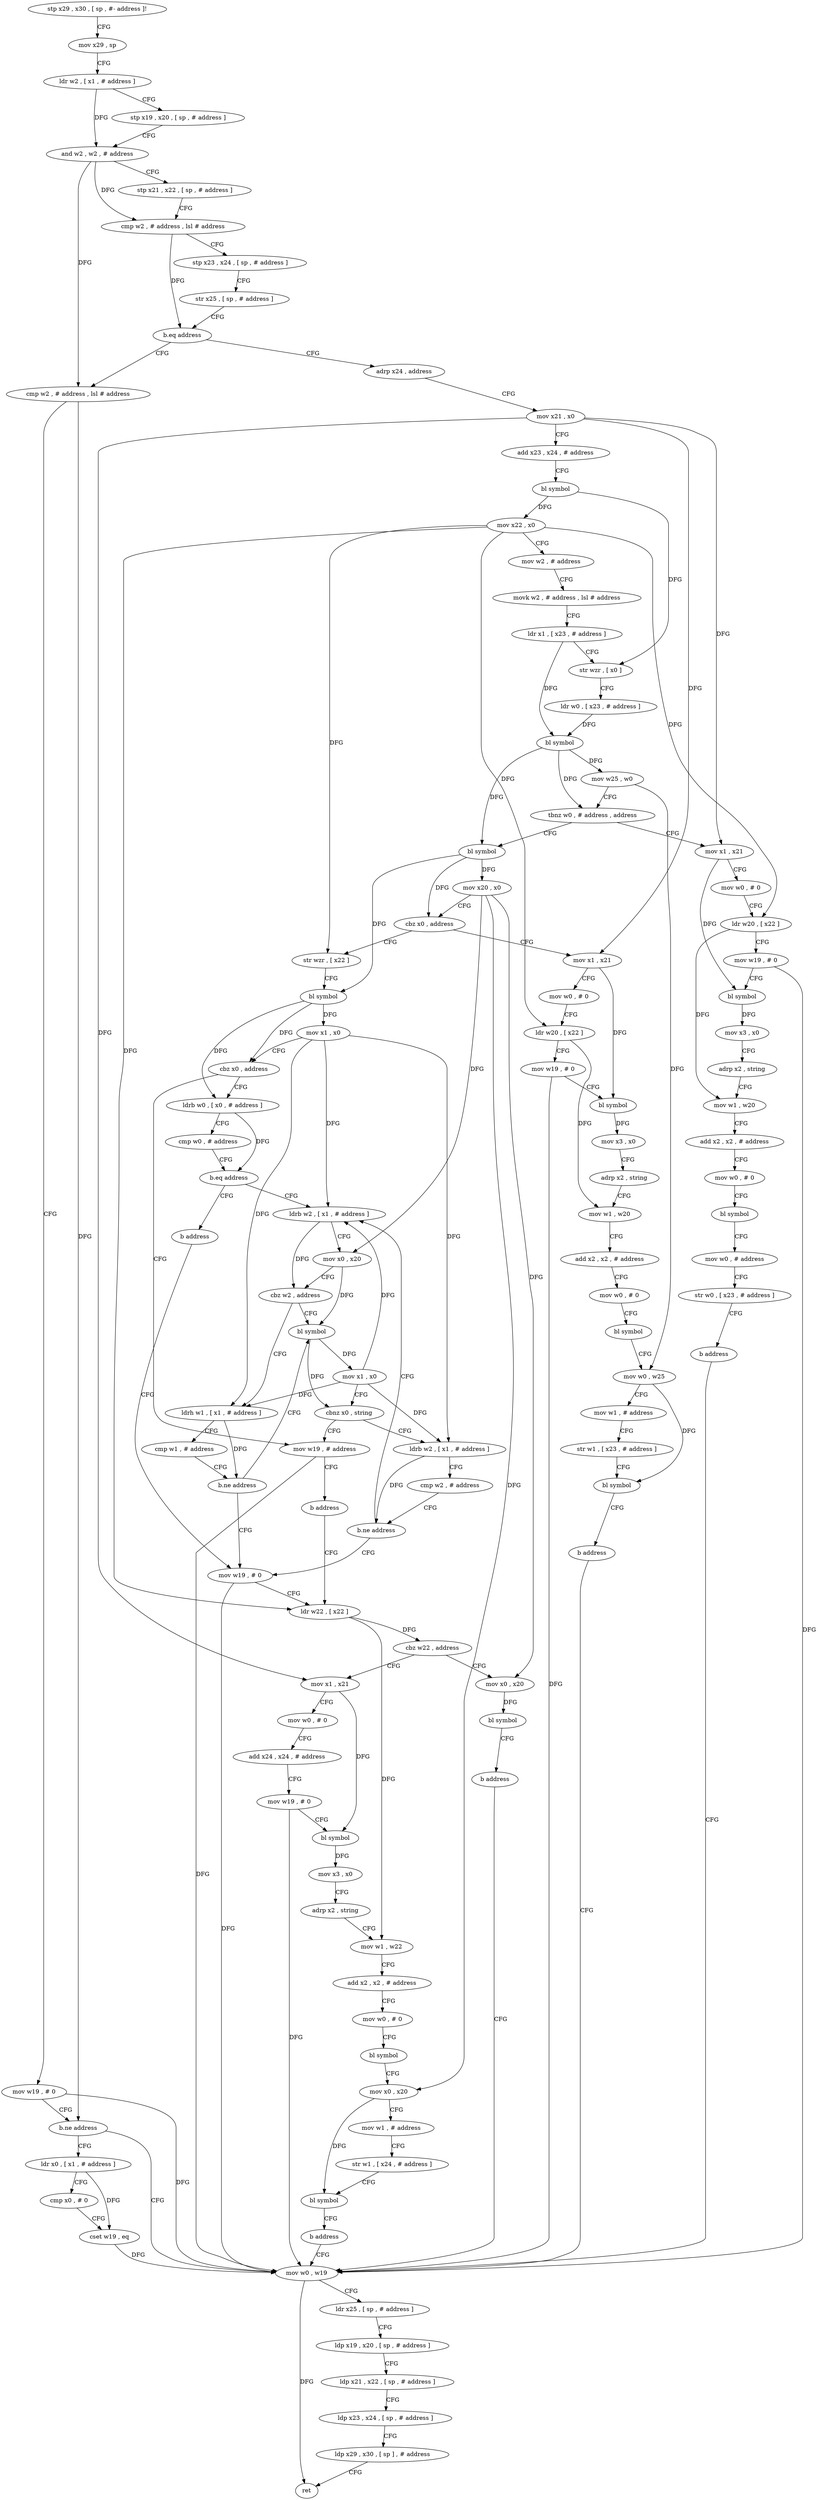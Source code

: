 digraph "func" {
"4214560" [label = "stp x29 , x30 , [ sp , #- address ]!" ]
"4214564" [label = "mov x29 , sp" ]
"4214568" [label = "ldr w2 , [ x1 , # address ]" ]
"4214572" [label = "stp x19 , x20 , [ sp , # address ]" ]
"4214576" [label = "and w2 , w2 , # address" ]
"4214580" [label = "stp x21 , x22 , [ sp , # address ]" ]
"4214584" [label = "cmp w2 , # address , lsl # address" ]
"4214588" [label = "stp x23 , x24 , [ sp , # address ]" ]
"4214592" [label = "str x25 , [ sp , # address ]" ]
"4214596" [label = "b.eq address" ]
"4214656" [label = "adrp x24 , address" ]
"4214600" [label = "cmp w2 , # address , lsl # address" ]
"4214660" [label = "mov x21 , x0" ]
"4214664" [label = "add x23 , x24 , # address" ]
"4214668" [label = "bl symbol" ]
"4214672" [label = "mov x22 , x0" ]
"4214676" [label = "mov w2 , # address" ]
"4214680" [label = "movk w2 , # address , lsl # address" ]
"4214684" [label = "ldr x1 , [ x23 , # address ]" ]
"4214688" [label = "str wzr , [ x0 ]" ]
"4214692" [label = "ldr w0 , [ x23 , # address ]" ]
"4214696" [label = "bl symbol" ]
"4214700" [label = "mov w25 , w0" ]
"4214704" [label = "tbnz w0 , # address , address" ]
"4214904" [label = "mov x1 , x21" ]
"4214708" [label = "bl symbol" ]
"4214604" [label = "mov w19 , # 0" ]
"4214608" [label = "b.ne address" ]
"4214624" [label = "mov w0 , w19" ]
"4214612" [label = "ldr x0 , [ x1 , # address ]" ]
"4214908" [label = "mov w0 , # 0" ]
"4214912" [label = "ldr w20 , [ x22 ]" ]
"4214916" [label = "mov w19 , # 0" ]
"4214920" [label = "bl symbol" ]
"4214924" [label = "mov x3 , x0" ]
"4214928" [label = "adrp x2 , string" ]
"4214932" [label = "mov w1 , w20" ]
"4214936" [label = "add x2 , x2 , # address" ]
"4214940" [label = "mov w0 , # 0" ]
"4214944" [label = "bl symbol" ]
"4214948" [label = "mov w0 , # address" ]
"4214952" [label = "str w0 , [ x23 , # address ]" ]
"4214956" [label = "b address" ]
"4214712" [label = "mov x20 , x0" ]
"4214716" [label = "cbz x0 , address" ]
"4214960" [label = "mov x1 , x21" ]
"4214720" [label = "str wzr , [ x22 ]" ]
"4214628" [label = "ldr x25 , [ sp , # address ]" ]
"4214632" [label = "ldp x19 , x20 , [ sp , # address ]" ]
"4214636" [label = "ldp x21 , x22 , [ sp , # address ]" ]
"4214640" [label = "ldp x23 , x24 , [ sp , # address ]" ]
"4214644" [label = "ldp x29 , x30 , [ sp ] , # address" ]
"4214648" [label = "ret" ]
"4214616" [label = "cmp x0 , # 0" ]
"4214620" [label = "cset w19 , eq" ]
"4214964" [label = "mov w0 , # 0" ]
"4214968" [label = "ldr w20 , [ x22 ]" ]
"4214972" [label = "mov w19 , # 0" ]
"4214976" [label = "bl symbol" ]
"4214980" [label = "mov x3 , x0" ]
"4214984" [label = "adrp x2 , string" ]
"4214988" [label = "mov w1 , w20" ]
"4214992" [label = "add x2 , x2 , # address" ]
"4214996" [label = "mov w0 , # 0" ]
"4215000" [label = "bl symbol" ]
"4215004" [label = "mov w0 , w25" ]
"4215008" [label = "mov w1 , # address" ]
"4215012" [label = "str w1 , [ x23 , # address ]" ]
"4215016" [label = "bl symbol" ]
"4215020" [label = "b address" ]
"4214724" [label = "bl symbol" ]
"4214728" [label = "mov x1 , x0" ]
"4214732" [label = "cbz x0 , address" ]
"4214800" [label = "mov w19 , # address" ]
"4214736" [label = "ldrb w0 , [ x0 , # address ]" ]
"4214804" [label = "b address" ]
"4214812" [label = "ldr w22 , [ x22 ]" ]
"4214740" [label = "cmp w0 , # address" ]
"4214744" [label = "b.eq address" ]
"4214764" [label = "ldrb w2 , [ x1 , # address ]" ]
"4214748" [label = "b address" ]
"4214816" [label = "cbz w22 , address" ]
"4214888" [label = "mov x0 , x20" ]
"4214820" [label = "mov x1 , x21" ]
"4214768" [label = "mov x0 , x20" ]
"4214772" [label = "cbz w2 , address" ]
"4214788" [label = "bl symbol" ]
"4214776" [label = "ldrh w1 , [ x1 , # address ]" ]
"4214808" [label = "mov w19 , # 0" ]
"4214892" [label = "bl symbol" ]
"4214896" [label = "b address" ]
"4214824" [label = "mov w0 , # 0" ]
"4214828" [label = "add x24 , x24 , # address" ]
"4214832" [label = "mov w19 , # 0" ]
"4214836" [label = "bl symbol" ]
"4214840" [label = "mov x3 , x0" ]
"4214844" [label = "adrp x2 , string" ]
"4214848" [label = "mov w1 , w22" ]
"4214852" [label = "add x2 , x2 , # address" ]
"4214856" [label = "mov w0 , # 0" ]
"4214860" [label = "bl symbol" ]
"4214864" [label = "mov x0 , x20" ]
"4214868" [label = "mov w1 , # address" ]
"4214872" [label = "str w1 , [ x24 , # address ]" ]
"4214876" [label = "bl symbol" ]
"4214880" [label = "b address" ]
"4214792" [label = "mov x1 , x0" ]
"4214796" [label = "cbnz x0 , string" ]
"4214752" [label = "ldrb w2 , [ x1 , # address ]" ]
"4214780" [label = "cmp w1 , # address" ]
"4214784" [label = "b.ne address" ]
"4214756" [label = "cmp w2 , # address" ]
"4214760" [label = "b.ne address" ]
"4214560" -> "4214564" [ label = "CFG" ]
"4214564" -> "4214568" [ label = "CFG" ]
"4214568" -> "4214572" [ label = "CFG" ]
"4214568" -> "4214576" [ label = "DFG" ]
"4214572" -> "4214576" [ label = "CFG" ]
"4214576" -> "4214580" [ label = "CFG" ]
"4214576" -> "4214584" [ label = "DFG" ]
"4214576" -> "4214600" [ label = "DFG" ]
"4214580" -> "4214584" [ label = "CFG" ]
"4214584" -> "4214588" [ label = "CFG" ]
"4214584" -> "4214596" [ label = "DFG" ]
"4214588" -> "4214592" [ label = "CFG" ]
"4214592" -> "4214596" [ label = "CFG" ]
"4214596" -> "4214656" [ label = "CFG" ]
"4214596" -> "4214600" [ label = "CFG" ]
"4214656" -> "4214660" [ label = "CFG" ]
"4214600" -> "4214604" [ label = "CFG" ]
"4214600" -> "4214608" [ label = "DFG" ]
"4214660" -> "4214664" [ label = "CFG" ]
"4214660" -> "4214904" [ label = "DFG" ]
"4214660" -> "4214960" [ label = "DFG" ]
"4214660" -> "4214820" [ label = "DFG" ]
"4214664" -> "4214668" [ label = "CFG" ]
"4214668" -> "4214672" [ label = "DFG" ]
"4214668" -> "4214688" [ label = "DFG" ]
"4214672" -> "4214676" [ label = "CFG" ]
"4214672" -> "4214912" [ label = "DFG" ]
"4214672" -> "4214968" [ label = "DFG" ]
"4214672" -> "4214720" [ label = "DFG" ]
"4214672" -> "4214812" [ label = "DFG" ]
"4214676" -> "4214680" [ label = "CFG" ]
"4214680" -> "4214684" [ label = "CFG" ]
"4214684" -> "4214688" [ label = "CFG" ]
"4214684" -> "4214696" [ label = "DFG" ]
"4214688" -> "4214692" [ label = "CFG" ]
"4214692" -> "4214696" [ label = "DFG" ]
"4214696" -> "4214700" [ label = "DFG" ]
"4214696" -> "4214704" [ label = "DFG" ]
"4214696" -> "4214708" [ label = "DFG" ]
"4214700" -> "4214704" [ label = "CFG" ]
"4214700" -> "4215004" [ label = "DFG" ]
"4214704" -> "4214904" [ label = "CFG" ]
"4214704" -> "4214708" [ label = "CFG" ]
"4214904" -> "4214908" [ label = "CFG" ]
"4214904" -> "4214920" [ label = "DFG" ]
"4214708" -> "4214712" [ label = "DFG" ]
"4214708" -> "4214716" [ label = "DFG" ]
"4214708" -> "4214724" [ label = "DFG" ]
"4214604" -> "4214608" [ label = "CFG" ]
"4214604" -> "4214624" [ label = "DFG" ]
"4214608" -> "4214624" [ label = "CFG" ]
"4214608" -> "4214612" [ label = "CFG" ]
"4214624" -> "4214628" [ label = "CFG" ]
"4214624" -> "4214648" [ label = "DFG" ]
"4214612" -> "4214616" [ label = "CFG" ]
"4214612" -> "4214620" [ label = "DFG" ]
"4214908" -> "4214912" [ label = "CFG" ]
"4214912" -> "4214916" [ label = "CFG" ]
"4214912" -> "4214932" [ label = "DFG" ]
"4214916" -> "4214920" [ label = "CFG" ]
"4214916" -> "4214624" [ label = "DFG" ]
"4214920" -> "4214924" [ label = "DFG" ]
"4214924" -> "4214928" [ label = "CFG" ]
"4214928" -> "4214932" [ label = "CFG" ]
"4214932" -> "4214936" [ label = "CFG" ]
"4214936" -> "4214940" [ label = "CFG" ]
"4214940" -> "4214944" [ label = "CFG" ]
"4214944" -> "4214948" [ label = "CFG" ]
"4214948" -> "4214952" [ label = "CFG" ]
"4214952" -> "4214956" [ label = "CFG" ]
"4214956" -> "4214624" [ label = "CFG" ]
"4214712" -> "4214716" [ label = "CFG" ]
"4214712" -> "4214768" [ label = "DFG" ]
"4214712" -> "4214888" [ label = "DFG" ]
"4214712" -> "4214864" [ label = "DFG" ]
"4214716" -> "4214960" [ label = "CFG" ]
"4214716" -> "4214720" [ label = "CFG" ]
"4214960" -> "4214964" [ label = "CFG" ]
"4214960" -> "4214976" [ label = "DFG" ]
"4214720" -> "4214724" [ label = "CFG" ]
"4214628" -> "4214632" [ label = "CFG" ]
"4214632" -> "4214636" [ label = "CFG" ]
"4214636" -> "4214640" [ label = "CFG" ]
"4214640" -> "4214644" [ label = "CFG" ]
"4214644" -> "4214648" [ label = "CFG" ]
"4214616" -> "4214620" [ label = "CFG" ]
"4214620" -> "4214624" [ label = "DFG" ]
"4214964" -> "4214968" [ label = "CFG" ]
"4214968" -> "4214972" [ label = "CFG" ]
"4214968" -> "4214988" [ label = "DFG" ]
"4214972" -> "4214976" [ label = "CFG" ]
"4214972" -> "4214624" [ label = "DFG" ]
"4214976" -> "4214980" [ label = "DFG" ]
"4214980" -> "4214984" [ label = "CFG" ]
"4214984" -> "4214988" [ label = "CFG" ]
"4214988" -> "4214992" [ label = "CFG" ]
"4214992" -> "4214996" [ label = "CFG" ]
"4214996" -> "4215000" [ label = "CFG" ]
"4215000" -> "4215004" [ label = "CFG" ]
"4215004" -> "4215008" [ label = "CFG" ]
"4215004" -> "4215016" [ label = "DFG" ]
"4215008" -> "4215012" [ label = "CFG" ]
"4215012" -> "4215016" [ label = "CFG" ]
"4215016" -> "4215020" [ label = "CFG" ]
"4215020" -> "4214624" [ label = "CFG" ]
"4214724" -> "4214728" [ label = "DFG" ]
"4214724" -> "4214732" [ label = "DFG" ]
"4214724" -> "4214736" [ label = "DFG" ]
"4214728" -> "4214732" [ label = "CFG" ]
"4214728" -> "4214764" [ label = "DFG" ]
"4214728" -> "4214776" [ label = "DFG" ]
"4214728" -> "4214752" [ label = "DFG" ]
"4214732" -> "4214800" [ label = "CFG" ]
"4214732" -> "4214736" [ label = "CFG" ]
"4214800" -> "4214804" [ label = "CFG" ]
"4214800" -> "4214624" [ label = "DFG" ]
"4214736" -> "4214740" [ label = "CFG" ]
"4214736" -> "4214744" [ label = "DFG" ]
"4214804" -> "4214812" [ label = "CFG" ]
"4214812" -> "4214816" [ label = "DFG" ]
"4214812" -> "4214848" [ label = "DFG" ]
"4214740" -> "4214744" [ label = "CFG" ]
"4214744" -> "4214764" [ label = "CFG" ]
"4214744" -> "4214748" [ label = "CFG" ]
"4214764" -> "4214768" [ label = "CFG" ]
"4214764" -> "4214772" [ label = "DFG" ]
"4214748" -> "4214808" [ label = "CFG" ]
"4214816" -> "4214888" [ label = "CFG" ]
"4214816" -> "4214820" [ label = "CFG" ]
"4214888" -> "4214892" [ label = "DFG" ]
"4214820" -> "4214824" [ label = "CFG" ]
"4214820" -> "4214836" [ label = "DFG" ]
"4214768" -> "4214772" [ label = "CFG" ]
"4214768" -> "4214788" [ label = "DFG" ]
"4214772" -> "4214788" [ label = "CFG" ]
"4214772" -> "4214776" [ label = "CFG" ]
"4214788" -> "4214792" [ label = "DFG" ]
"4214788" -> "4214796" [ label = "DFG" ]
"4214776" -> "4214780" [ label = "CFG" ]
"4214776" -> "4214784" [ label = "DFG" ]
"4214808" -> "4214812" [ label = "CFG" ]
"4214808" -> "4214624" [ label = "DFG" ]
"4214892" -> "4214896" [ label = "CFG" ]
"4214896" -> "4214624" [ label = "CFG" ]
"4214824" -> "4214828" [ label = "CFG" ]
"4214828" -> "4214832" [ label = "CFG" ]
"4214832" -> "4214836" [ label = "CFG" ]
"4214832" -> "4214624" [ label = "DFG" ]
"4214836" -> "4214840" [ label = "DFG" ]
"4214840" -> "4214844" [ label = "CFG" ]
"4214844" -> "4214848" [ label = "CFG" ]
"4214848" -> "4214852" [ label = "CFG" ]
"4214852" -> "4214856" [ label = "CFG" ]
"4214856" -> "4214860" [ label = "CFG" ]
"4214860" -> "4214864" [ label = "CFG" ]
"4214864" -> "4214868" [ label = "CFG" ]
"4214864" -> "4214876" [ label = "DFG" ]
"4214868" -> "4214872" [ label = "CFG" ]
"4214872" -> "4214876" [ label = "CFG" ]
"4214876" -> "4214880" [ label = "CFG" ]
"4214880" -> "4214624" [ label = "CFG" ]
"4214792" -> "4214796" [ label = "CFG" ]
"4214792" -> "4214764" [ label = "DFG" ]
"4214792" -> "4214776" [ label = "DFG" ]
"4214792" -> "4214752" [ label = "DFG" ]
"4214796" -> "4214752" [ label = "CFG" ]
"4214796" -> "4214800" [ label = "CFG" ]
"4214752" -> "4214756" [ label = "CFG" ]
"4214752" -> "4214760" [ label = "DFG" ]
"4214780" -> "4214784" [ label = "CFG" ]
"4214784" -> "4214808" [ label = "CFG" ]
"4214784" -> "4214788" [ label = "CFG" ]
"4214756" -> "4214760" [ label = "CFG" ]
"4214760" -> "4214808" [ label = "CFG" ]
"4214760" -> "4214764" [ label = "CFG" ]
}

